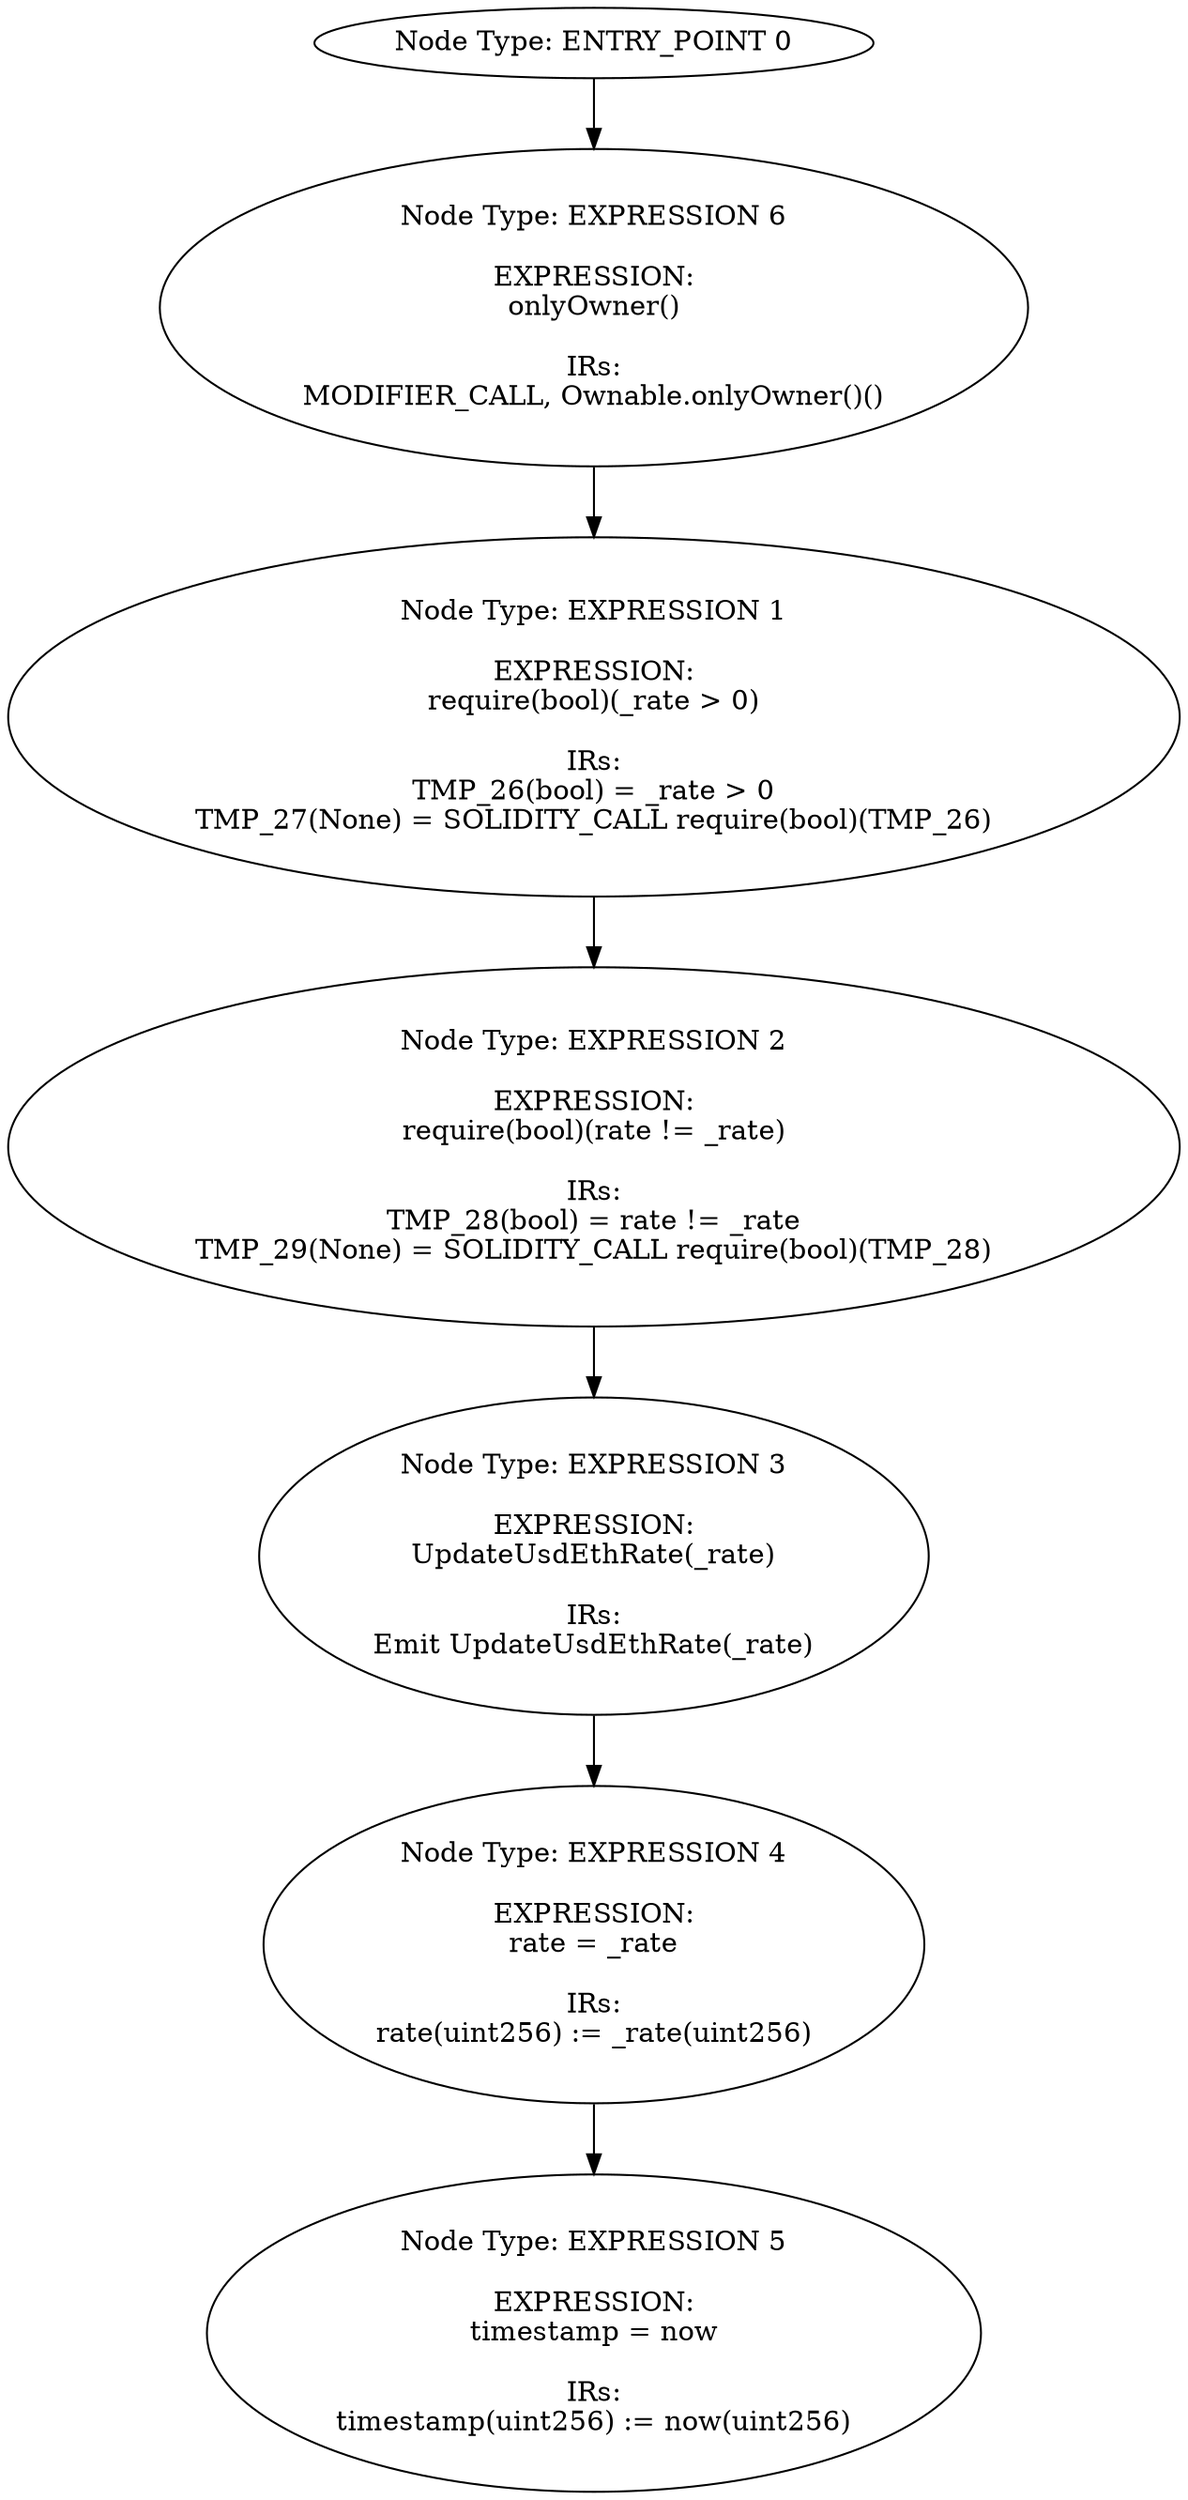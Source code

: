 digraph{
0[label="Node Type: ENTRY_POINT 0
"];
0->6;
1[label="Node Type: EXPRESSION 1

EXPRESSION:
require(bool)(_rate > 0)

IRs:
TMP_26(bool) = _rate > 0
TMP_27(None) = SOLIDITY_CALL require(bool)(TMP_26)"];
1->2;
2[label="Node Type: EXPRESSION 2

EXPRESSION:
require(bool)(rate != _rate)

IRs:
TMP_28(bool) = rate != _rate
TMP_29(None) = SOLIDITY_CALL require(bool)(TMP_28)"];
2->3;
3[label="Node Type: EXPRESSION 3

EXPRESSION:
UpdateUsdEthRate(_rate)

IRs:
Emit UpdateUsdEthRate(_rate)"];
3->4;
4[label="Node Type: EXPRESSION 4

EXPRESSION:
rate = _rate

IRs:
rate(uint256) := _rate(uint256)"];
4->5;
5[label="Node Type: EXPRESSION 5

EXPRESSION:
timestamp = now

IRs:
timestamp(uint256) := now(uint256)"];
6[label="Node Type: EXPRESSION 6

EXPRESSION:
onlyOwner()

IRs:
MODIFIER_CALL, Ownable.onlyOwner()()"];
6->1;
}
